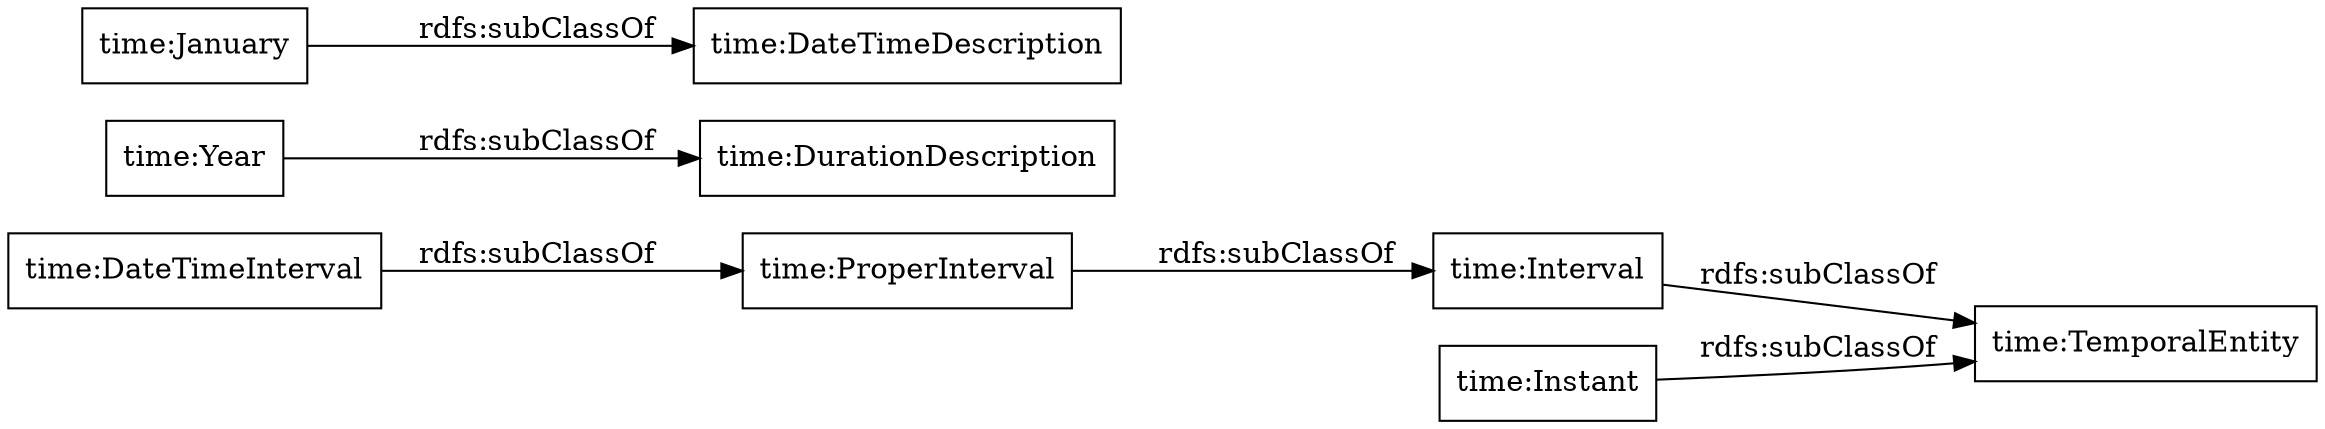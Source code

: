 digraph ar2dtool_diagram { 
rankdir=LR;
size="1000"
node [shape = rectangle, color="black"]; "time:DateTimeInterval" "time:DurationDescription" "time:January" "time:ProperInterval" "time:Interval" "time:TemporalEntity" "time:Year" "time:DateTimeDescription" "time:Instant" ; /*classes style*/
	"time:ProperInterval" -> "time:Interval" [ label = "rdfs:subClassOf" ];
	"time:Year" -> "time:DurationDescription" [ label = "rdfs:subClassOf" ];
	"time:January" -> "time:DateTimeDescription" [ label = "rdfs:subClassOf" ];
	"time:Instant" -> "time:TemporalEntity" [ label = "rdfs:subClassOf" ];
	"time:DateTimeInterval" -> "time:ProperInterval" [ label = "rdfs:subClassOf" ];
	"time:Interval" -> "time:TemporalEntity" [ label = "rdfs:subClassOf" ];

}
